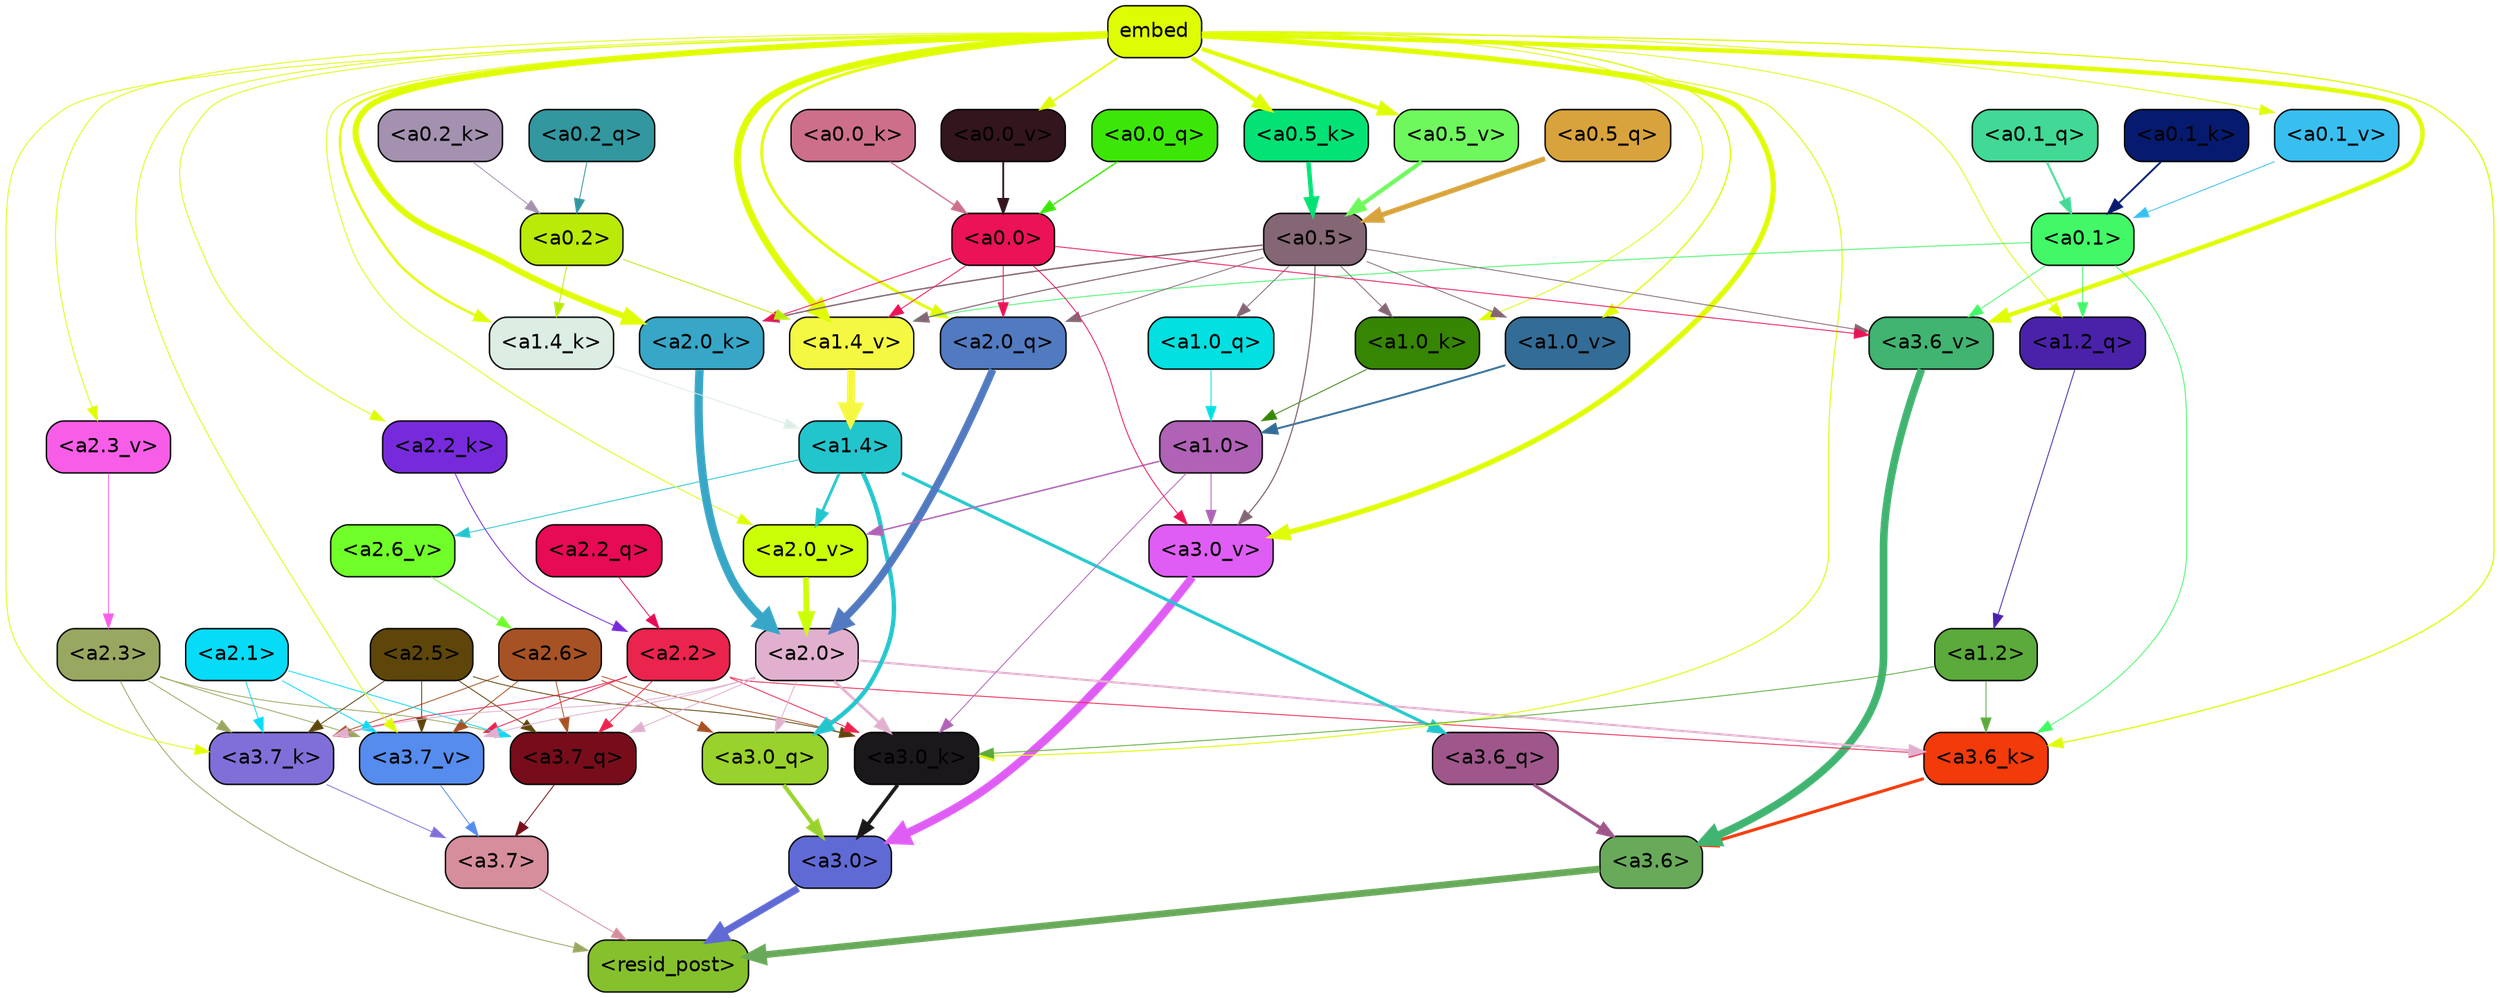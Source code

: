strict digraph "" {
	graph [bgcolor=transparent,
		layout=dot,
		overlap=false,
		splines=true
	];
	"<a3.7>"	[color=black,
		fillcolor="#d68d9c",
		fontname=Helvetica,
		shape=box,
		style="filled, rounded"];
	"<resid_post>"	[color=black,
		fillcolor="#85c12d",
		fontname=Helvetica,
		shape=box,
		style="filled, rounded"];
	"<a3.7>" -> "<resid_post>"	[color="#d68d9c",
		penwidth=0.6];
	"<a3.6>"	[color=black,
		fillcolor="#68aa5a",
		fontname=Helvetica,
		shape=box,
		style="filled, rounded"];
	"<a3.6>" -> "<resid_post>"	[color="#68aa5a",
		penwidth=4.7534414529800415];
	"<a3.0>"	[color=black,
		fillcolor="#606ad5",
		fontname=Helvetica,
		shape=box,
		style="filled, rounded"];
	"<a3.0>" -> "<resid_post>"	[color="#606ad5",
		penwidth=4.898576855659485];
	"<a2.3>"	[color=black,
		fillcolor="#98a861",
		fontname=Helvetica,
		shape=box,
		style="filled, rounded"];
	"<a2.3>" -> "<resid_post>"	[color="#98a861",
		penwidth=0.6];
	"<a3.7_q>"	[color=black,
		fillcolor="#770d1b",
		fontname=Helvetica,
		shape=box,
		style="filled, rounded"];
	"<a2.3>" -> "<a3.7_q>"	[color="#98a861",
		penwidth=0.6];
	"<a3.7_k>"	[color=black,
		fillcolor="#816fd9",
		fontname=Helvetica,
		shape=box,
		style="filled, rounded"];
	"<a2.3>" -> "<a3.7_k>"	[color="#98a861",
		penwidth=0.6];
	"<a3.7_v>"	[color=black,
		fillcolor="#558ced",
		fontname=Helvetica,
		shape=box,
		style="filled, rounded"];
	"<a2.3>" -> "<a3.7_v>"	[color="#98a861",
		penwidth=0.6];
	"<a3.7_q>" -> "<a3.7>"	[color="#770d1b",
		penwidth=0.6];
	"<a3.6_q>"	[color=black,
		fillcolor="#9f578b",
		fontname=Helvetica,
		shape=box,
		style="filled, rounded"];
	"<a3.6_q>" -> "<a3.6>"	[color="#9f578b",
		penwidth=2.160832464694977];
	"<a3.0_q>"	[color=black,
		fillcolor="#99d22c",
		fontname=Helvetica,
		shape=box,
		style="filled, rounded"];
	"<a3.0_q>" -> "<a3.0>"	[color="#99d22c",
		penwidth=2.870753765106201];
	"<a3.7_k>" -> "<a3.7>"	[color="#816fd9",
		penwidth=0.6];
	"<a3.6_k>"	[color=black,
		fillcolor="#f23a0a",
		fontname=Helvetica,
		shape=box,
		style="filled, rounded"];
	"<a3.6_k>" -> "<a3.6>"	[color="#f23a0a",
		penwidth=2.13908451795578];
	"<a3.0_k>"	[color=black,
		fillcolor="#1b181b",
		fontname=Helvetica,
		shape=box,
		style="filled, rounded"];
	"<a3.0_k>" -> "<a3.0>"	[color="#1b181b",
		penwidth=2.520303964614868];
	"<a3.7_v>" -> "<a3.7>"	[color="#558ced",
		penwidth=0.6];
	"<a3.6_v>"	[color=black,
		fillcolor="#40b470",
		fontname=Helvetica,
		shape=box,
		style="filled, rounded"];
	"<a3.6_v>" -> "<a3.6>"	[color="#40b470",
		penwidth=5.297133803367615];
	"<a3.0_v>"	[color=black,
		fillcolor="#df5df5",
		fontname=Helvetica,
		shape=box,
		style="filled, rounded"];
	"<a3.0_v>" -> "<a3.0>"	[color="#df5df5",
		penwidth=5.680712580680847];
	"<a2.6>"	[color=black,
		fillcolor="#a75224",
		fontname=Helvetica,
		shape=box,
		style="filled, rounded"];
	"<a2.6>" -> "<a3.7_q>"	[color="#a75224",
		penwidth=0.6];
	"<a2.6>" -> "<a3.0_q>"	[color="#a75224",
		penwidth=0.6];
	"<a2.6>" -> "<a3.7_k>"	[color="#a75224",
		penwidth=0.6];
	"<a2.6>" -> "<a3.0_k>"	[color="#a75224",
		penwidth=0.6];
	"<a2.6>" -> "<a3.7_v>"	[color="#a75224",
		penwidth=0.6];
	"<a2.5>"	[color=black,
		fillcolor="#5e460b",
		fontname=Helvetica,
		shape=box,
		style="filled, rounded"];
	"<a2.5>" -> "<a3.7_q>"	[color="#5e460b",
		penwidth=0.6];
	"<a2.5>" -> "<a3.7_k>"	[color="#5e460b",
		penwidth=0.6];
	"<a2.5>" -> "<a3.0_k>"	[color="#5e460b",
		penwidth=0.6];
	"<a2.5>" -> "<a3.7_v>"	[color="#5e460b",
		penwidth=0.6];
	"<a2.2>"	[color=black,
		fillcolor="#eb244d",
		fontname=Helvetica,
		shape=box,
		style="filled, rounded"];
	"<a2.2>" -> "<a3.7_q>"	[color="#eb244d",
		penwidth=0.6];
	"<a2.2>" -> "<a3.7_k>"	[color="#eb244d",
		penwidth=0.6];
	"<a2.2>" -> "<a3.6_k>"	[color="#eb244d",
		penwidth=0.6];
	"<a2.2>" -> "<a3.0_k>"	[color="#eb244d",
		penwidth=0.6];
	"<a2.2>" -> "<a3.7_v>"	[color="#eb244d",
		penwidth=0.6];
	"<a2.1>"	[color=black,
		fillcolor="#06dbf7",
		fontname=Helvetica,
		shape=box,
		style="filled, rounded"];
	"<a2.1>" -> "<a3.7_q>"	[color="#06dbf7",
		penwidth=0.6];
	"<a2.1>" -> "<a3.7_k>"	[color="#06dbf7",
		penwidth=0.6];
	"<a2.1>" -> "<a3.7_v>"	[color="#06dbf7",
		penwidth=0.6];
	"<a2.0>"	[color=black,
		fillcolor="#e1b0cf",
		fontname=Helvetica,
		shape=box,
		style="filled, rounded"];
	"<a2.0>" -> "<a3.7_q>"	[color="#e1b0cf",
		penwidth=0.6];
	"<a2.0>" -> "<a3.0_q>"	[color="#e1b0cf",
		penwidth=0.6];
	"<a2.0>" -> "<a3.7_k>"	[color="#e1b0cf",
		penwidth=0.6];
	"<a2.0>" -> "<a3.6_k>"	[color="#e1b0cf",
		penwidth=1.4784413101151586];
	"<a2.0>" -> "<a3.0_k>"	[color="#e1b0cf",
		penwidth=1.8858084231615067];
	"<a2.0>" -> "<a3.7_v>"	[color="#e1b0cf",
		penwidth=0.6];
	"<a1.4>"	[color=black,
		fillcolor="#23c5cd",
		fontname=Helvetica,
		shape=box,
		style="filled, rounded"];
	"<a1.4>" -> "<a3.6_q>"	[color="#23c5cd",
		penwidth=2.149975523352623];
	"<a1.4>" -> "<a3.0_q>"	[color="#23c5cd",
		penwidth=3.0018038749694824];
	"<a2.6_v>"	[color=black,
		fillcolor="#70ff29",
		fontname=Helvetica,
		shape=box,
		style="filled, rounded"];
	"<a1.4>" -> "<a2.6_v>"	[color="#23c5cd",
		penwidth=0.6];
	"<a2.0_v>"	[color=black,
		fillcolor="#cbff07",
		fontname=Helvetica,
		shape=box,
		style="filled, rounded"];
	"<a1.4>" -> "<a2.0_v>"	[color="#23c5cd",
		penwidth=1.925402581691742];
	embed	[color=black,
		fillcolor="#defc04",
		fontname=Helvetica,
		shape=box,
		style="filled, rounded"];
	embed -> "<a3.7_k>"	[color="#defc04",
		penwidth=0.6];
	embed -> "<a3.6_k>"	[color="#defc04",
		penwidth=0.8552796393632889];
	embed -> "<a3.0_k>"	[color="#defc04",
		penwidth=0.691851794719696];
	embed -> "<a3.7_v>"	[color="#defc04",
		penwidth=0.6];
	embed -> "<a3.6_v>"	[color="#defc04",
		penwidth=3.067279100418091];
	embed -> "<a3.0_v>"	[color="#defc04",
		penwidth=3.6927278637886047];
	"<a2.0_q>"	[color=black,
		fillcolor="#517ac0",
		fontname=Helvetica,
		shape=box,
		style="filled, rounded"];
	embed -> "<a2.0_q>"	[color="#defc04",
		penwidth=1.944248914718628];
	"<a2.2_k>"	[color=black,
		fillcolor="#772adb",
		fontname=Helvetica,
		shape=box,
		style="filled, rounded"];
	embed -> "<a2.2_k>"	[color="#defc04",
		penwidth=0.6];
	"<a2.0_k>"	[color=black,
		fillcolor="#37a6c7",
		fontname=Helvetica,
		shape=box,
		style="filled, rounded"];
	embed -> "<a2.0_k>"	[color="#defc04",
		penwidth=4.198909968137741];
	"<a2.3_v>"	[color=black,
		fillcolor="#f85de7",
		fontname=Helvetica,
		shape=box,
		style="filled, rounded"];
	embed -> "<a2.3_v>"	[color="#defc04",
		penwidth=0.6];
	embed -> "<a2.0_v>"	[color="#defc04",
		penwidth=0.6];
	"<a1.2_q>"	[color=black,
		fillcolor="#4a22aa",
		fontname=Helvetica,
		shape=box,
		style="filled, rounded"];
	embed -> "<a1.2_q>"	[color="#defc04",
		penwidth=0.6];
	"<a1.4_k>"	[color=black,
		fillcolor="#dcede3",
		fontname=Helvetica,
		shape=box,
		style="filled, rounded"];
	embed -> "<a1.4_k>"	[color="#defc04",
		penwidth=1.6299549341201782];
	"<a1.0_k>"	[color=black,
		fillcolor="#368503",
		fontname=Helvetica,
		shape=box,
		style="filled, rounded"];
	embed -> "<a1.0_k>"	[color="#defc04",
		penwidth=0.6];
	"<a1.4_v>"	[color=black,
		fillcolor="#f5f842",
		fontname=Helvetica,
		shape=box,
		style="filled, rounded"];
	embed -> "<a1.4_v>"	[color="#defc04",
		penwidth=4.780120432376862];
	"<a1.0_v>"	[color=black,
		fillcolor="#336c96",
		fontname=Helvetica,
		shape=box,
		style="filled, rounded"];
	embed -> "<a1.0_v>"	[color="#defc04",
		penwidth=0.8886437299661338];
	"<a0.5_k>"	[color=black,
		fillcolor="#03e275",
		fontname=Helvetica,
		shape=box,
		style="filled, rounded"];
	embed -> "<a0.5_k>"	[color="#defc04",
		penwidth=3.105745553970337];
	"<a0.5_v>"	[color=black,
		fillcolor="#6ff85e",
		fontname=Helvetica,
		shape=box,
		style="filled, rounded"];
	embed -> "<a0.5_v>"	[color="#defc04",
		penwidth=2.905687689781189];
	"<a0.1_v>"	[color=black,
		fillcolor="#38bff0",
		fontname=Helvetica,
		shape=box,
		style="filled, rounded"];
	embed -> "<a0.1_v>"	[color="#defc04",
		penwidth=0.6];
	"<a0.0_v>"	[color=black,
		fillcolor="#32151d",
		fontname=Helvetica,
		shape=box,
		style="filled, rounded"];
	embed -> "<a0.0_v>"	[color="#defc04",
		penwidth=1.2382409572601318];
	"<a1.2>"	[color=black,
		fillcolor="#5baa3b",
		fontname=Helvetica,
		shape=box,
		style="filled, rounded"];
	"<a1.2>" -> "<a3.6_k>"	[color="#5baa3b",
		penwidth=0.6];
	"<a1.2>" -> "<a3.0_k>"	[color="#5baa3b",
		penwidth=0.6];
	"<a0.1>"	[color=black,
		fillcolor="#42f867",
		fontname=Helvetica,
		shape=box,
		style="filled, rounded"];
	"<a0.1>" -> "<a3.6_k>"	[color="#42f867",
		penwidth=0.6];
	"<a0.1>" -> "<a3.6_v>"	[color="#42f867",
		penwidth=0.6];
	"<a0.1>" -> "<a1.2_q>"	[color="#42f867",
		penwidth=0.6];
	"<a0.1>" -> "<a1.4_v>"	[color="#42f867",
		penwidth=0.6];
	"<a1.0>"	[color=black,
		fillcolor="#b062b6",
		fontname=Helvetica,
		shape=box,
		style="filled, rounded"];
	"<a1.0>" -> "<a3.0_k>"	[color="#b062b6",
		penwidth=0.6];
	"<a1.0>" -> "<a3.0_v>"	[color="#b062b6",
		penwidth=0.6];
	"<a1.0>" -> "<a2.0_v>"	[color="#b062b6",
		penwidth=0.9920598268508911];
	"<a0.5>"	[color=black,
		fillcolor="#846675",
		fontname=Helvetica,
		shape=box,
		style="filled, rounded"];
	"<a0.5>" -> "<a3.6_v>"	[color="#846675",
		penwidth=0.6];
	"<a0.5>" -> "<a3.0_v>"	[color="#846675",
		penwidth=0.8028683364391327];
	"<a0.5>" -> "<a2.0_q>"	[color="#846675",
		penwidth=0.6];
	"<a0.5>" -> "<a2.0_k>"	[color="#846675",
		penwidth=0.9883035719394684];
	"<a1.0_q>"	[color=black,
		fillcolor="#02e0e1",
		fontname=Helvetica,
		shape=box,
		style="filled, rounded"];
	"<a0.5>" -> "<a1.0_q>"	[color="#846675",
		penwidth=0.6];
	"<a0.5>" -> "<a1.0_k>"	[color="#846675",
		penwidth=0.6];
	"<a0.5>" -> "<a1.4_v>"	[color="#846675",
		penwidth=0.7686666250228882];
	"<a0.5>" -> "<a1.0_v>"	[color="#846675",
		penwidth=0.6];
	"<a0.0>"	[color=black,
		fillcolor="#eb1255",
		fontname=Helvetica,
		shape=box,
		style="filled, rounded"];
	"<a0.0>" -> "<a3.6_v>"	[color="#eb1255",
		penwidth=0.6];
	"<a0.0>" -> "<a3.0_v>"	[color="#eb1255",
		penwidth=0.6];
	"<a0.0>" -> "<a2.0_q>"	[color="#eb1255",
		penwidth=0.6];
	"<a0.0>" -> "<a2.0_k>"	[color="#eb1255",
		penwidth=0.6];
	"<a0.0>" -> "<a1.4_v>"	[color="#eb1255",
		penwidth=0.6];
	"<a2.2_q>"	[color=black,
		fillcolor="#e70a55",
		fontname=Helvetica,
		shape=box,
		style="filled, rounded"];
	"<a2.2_q>" -> "<a2.2>"	[color="#e70a55",
		penwidth=0.6];
	"<a2.0_q>" -> "<a2.0>"	[color="#517ac0",
		penwidth=5.1847569942474365];
	"<a2.2_k>" -> "<a2.2>"	[color="#772adb",
		penwidth=0.6149471998214722];
	"<a2.0_k>" -> "<a2.0>"	[color="#37a6c7",
		penwidth=5.773491740226746];
	"<a2.6_v>" -> "<a2.6>"	[color="#70ff29",
		penwidth=0.6];
	"<a2.3_v>" -> "<a2.3>"	[color="#f85de7",
		penwidth=0.6];
	"<a2.0_v>" -> "<a2.0>"	[color="#cbff07",
		penwidth=3.9731863737106323];
	"<a1.2_q>" -> "<a1.2>"	[color="#4a22aa",
		penwidth=0.6];
	"<a1.0_q>" -> "<a1.0>"	[color="#02e0e1",
		penwidth=0.6];
	"<a1.4_k>" -> "<a1.4>"	[color="#dcede3",
		penwidth=0.6];
	"<a1.0_k>" -> "<a1.0>"	[color="#368503",
		penwidth=0.6];
	"<a1.4_v>" -> "<a1.4>"	[color="#f5f842",
		penwidth=5.565408229827881];
	"<a1.0_v>" -> "<a1.0>"	[color="#336c96",
		penwidth=1.3358666002750397];
	"<a0.2>"	[color=black,
		fillcolor="#b9ea08",
		fontname=Helvetica,
		shape=box,
		style="filled, rounded"];
	"<a0.2>" -> "<a1.4_k>"	[color="#b9ea08",
		penwidth=0.6];
	"<a0.2>" -> "<a1.4_v>"	[color="#b9ea08",
		penwidth=0.6];
	"<a0.5_q>"	[color=black,
		fillcolor="#d8a33c",
		fontname=Helvetica,
		shape=box,
		style="filled, rounded"];
	"<a0.5_q>" -> "<a0.5>"	[color="#d8a33c",
		penwidth=3.473052144050598];
	"<a0.2_q>"	[color=black,
		fillcolor="#32979f",
		fontname=Helvetica,
		shape=box,
		style="filled, rounded"];
	"<a0.2_q>" -> "<a0.2>"	[color="#32979f",
		penwidth=0.615731954574585];
	"<a0.1_q>"	[color=black,
		fillcolor="#41d995",
		fontname=Helvetica,
		shape=box,
		style="filled, rounded"];
	"<a0.1_q>" -> "<a0.1>"	[color="#41d995",
		penwidth=1.372210443019867];
	"<a0.0_q>"	[color=black,
		fillcolor="#3ce707",
		fontname=Helvetica,
		shape=box,
		style="filled, rounded"];
	"<a0.0_q>" -> "<a0.0>"	[color="#3ce707",
		penwidth=0.9833199977874756];
	"<a0.5_k>" -> "<a0.5>"	[color="#03e275",
		penwidth=3.105746805667877];
	"<a0.2_k>"	[color=black,
		fillcolor="#a491b0",
		fontname=Helvetica,
		shape=box,
		style="filled, rounded"];
	"<a0.2_k>" -> "<a0.2>"	[color="#a491b0",
		penwidth=0.6];
	"<a0.1_k>"	[color=black,
		fillcolor="#061b6f",
		fontname=Helvetica,
		shape=box,
		style="filled, rounded"];
	"<a0.1_k>" -> "<a0.1>"	[color="#061b6f",
		penwidth=1.2916463017463684];
	"<a0.0_k>"	[color=black,
		fillcolor="#cd6f89",
		fontname=Helvetica,
		shape=box,
		style="filled, rounded"];
	"<a0.0_k>" -> "<a0.0>"	[color="#cd6f89",
		penwidth=0.9117016792297363];
	"<a0.5_v>" -> "<a0.5>"	[color="#6ff85e",
		penwidth=2.9294926524162292];
	"<a0.1_v>" -> "<a0.1>"	[color="#38bff0",
		penwidth=0.6];
	"<a0.0_v>" -> "<a0.0>"	[color="#32151d",
		penwidth=1.2382320165634155];
}
